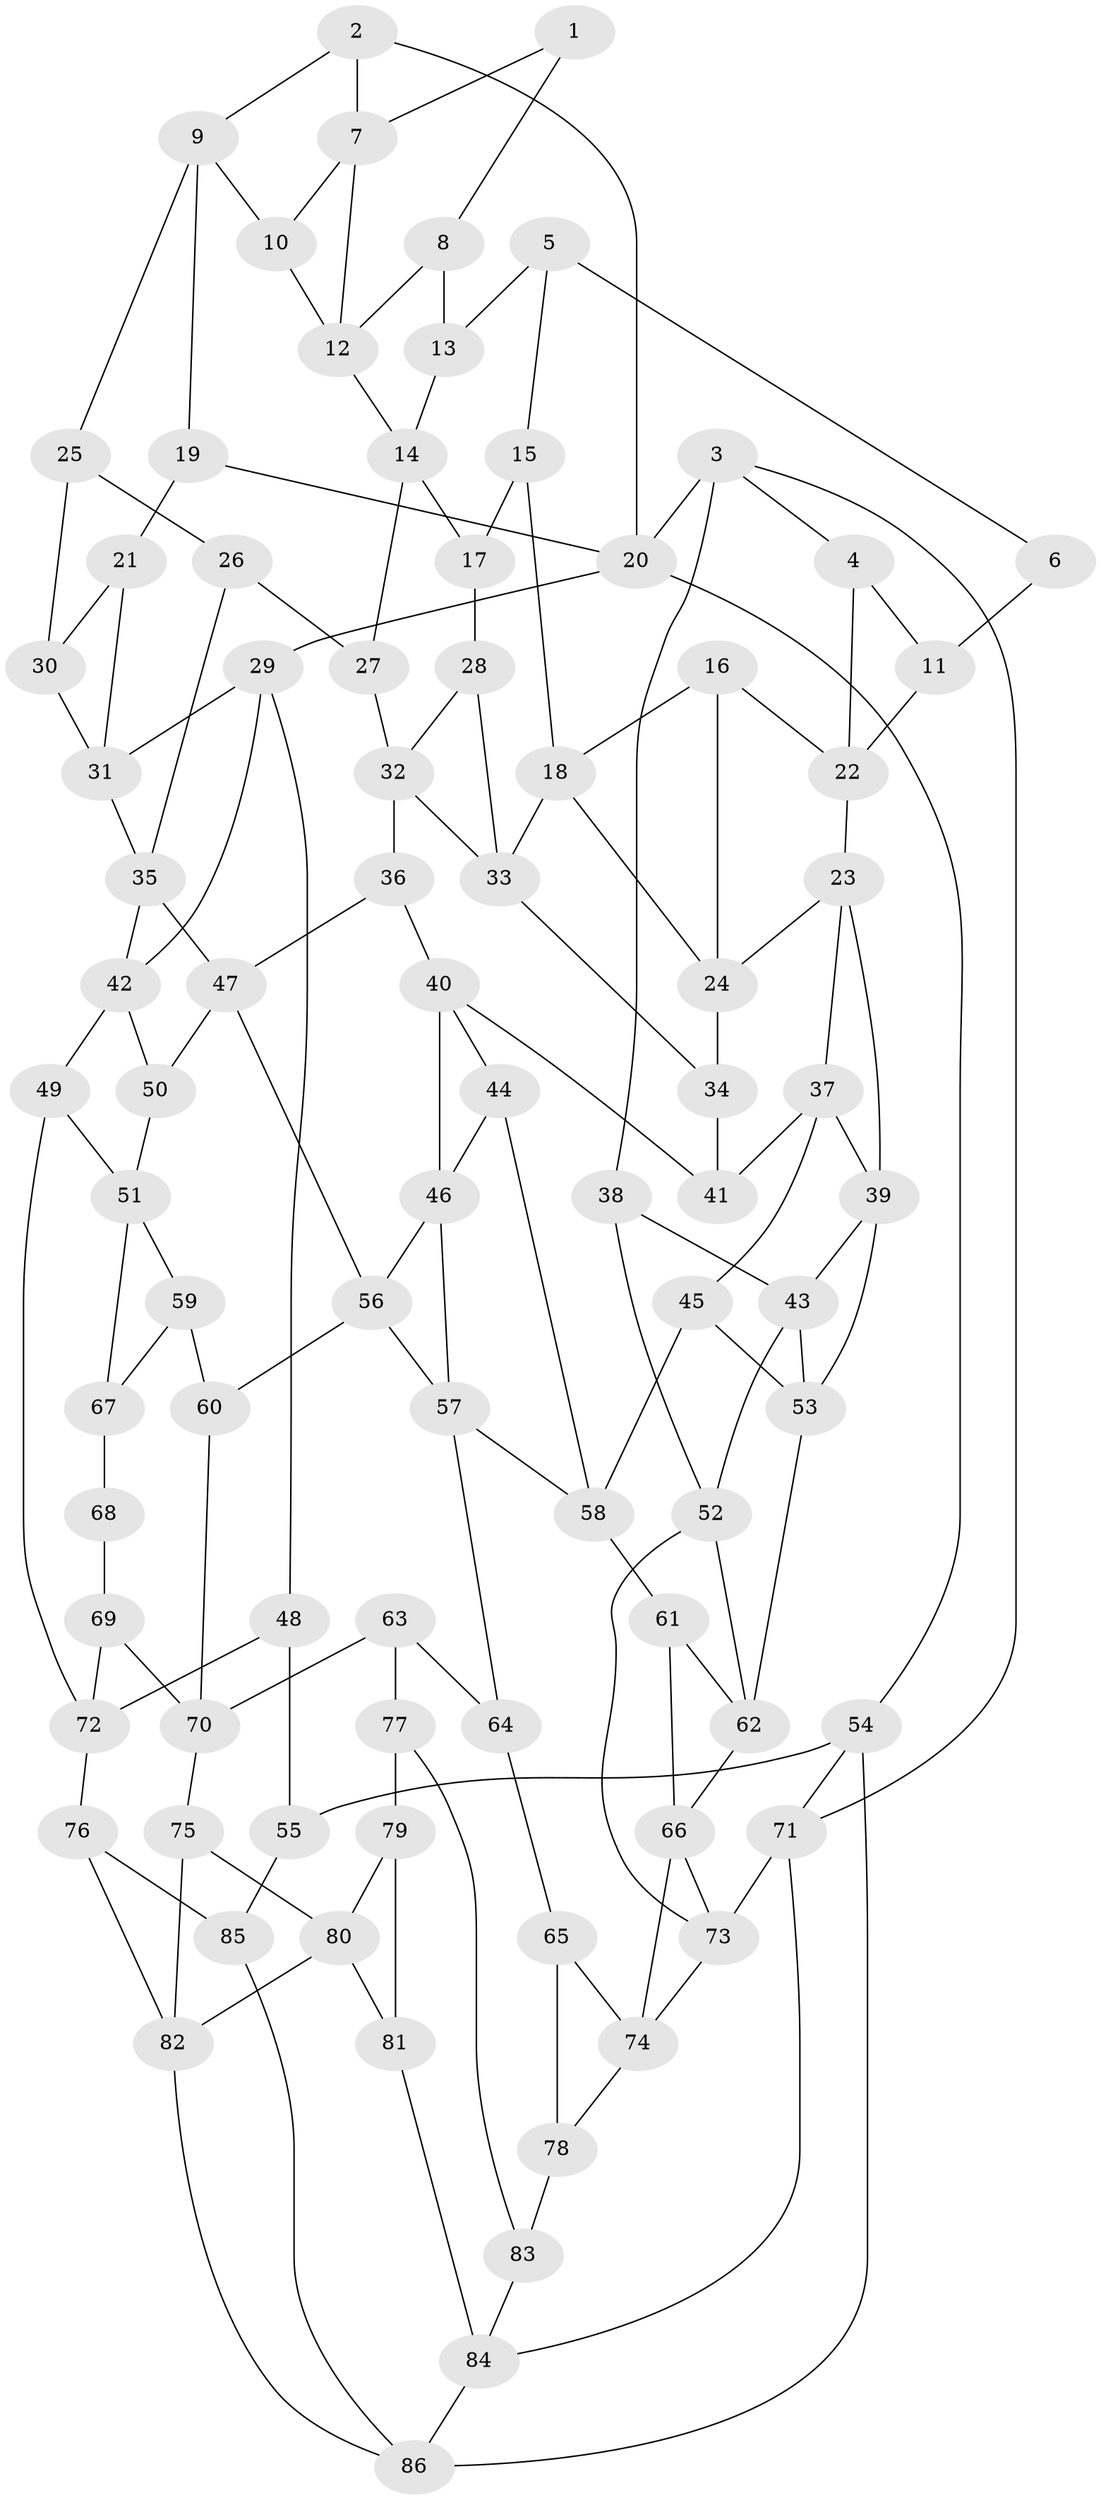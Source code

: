 // original degree distribution, {3: 0.014084507042253521, 4: 0.2323943661971831, 5: 0.5352112676056338, 6: 0.21830985915492956}
// Generated by graph-tools (version 1.1) at 2025/38/03/04/25 23:38:33]
// undirected, 86 vertices, 148 edges
graph export_dot {
  node [color=gray90,style=filled];
  1;
  2;
  3;
  4;
  5;
  6;
  7;
  8;
  9;
  10;
  11;
  12;
  13;
  14;
  15;
  16;
  17;
  18;
  19;
  20;
  21;
  22;
  23;
  24;
  25;
  26;
  27;
  28;
  29;
  30;
  31;
  32;
  33;
  34;
  35;
  36;
  37;
  38;
  39;
  40;
  41;
  42;
  43;
  44;
  45;
  46;
  47;
  48;
  49;
  50;
  51;
  52;
  53;
  54;
  55;
  56;
  57;
  58;
  59;
  60;
  61;
  62;
  63;
  64;
  65;
  66;
  67;
  68;
  69;
  70;
  71;
  72;
  73;
  74;
  75;
  76;
  77;
  78;
  79;
  80;
  81;
  82;
  83;
  84;
  85;
  86;
  1 -- 7 [weight=1.0];
  1 -- 8 [weight=1.0];
  2 -- 7 [weight=1.0];
  2 -- 9 [weight=1.0];
  2 -- 20 [weight=1.0];
  3 -- 4 [weight=1.0];
  3 -- 20 [weight=1.0];
  3 -- 38 [weight=1.0];
  3 -- 71 [weight=1.0];
  4 -- 11 [weight=1.0];
  4 -- 22 [weight=1.0];
  5 -- 6 [weight=1.0];
  5 -- 13 [weight=1.0];
  5 -- 15 [weight=1.0];
  6 -- 11 [weight=2.0];
  7 -- 10 [weight=1.0];
  7 -- 12 [weight=1.0];
  8 -- 12 [weight=1.0];
  8 -- 13 [weight=2.0];
  9 -- 10 [weight=1.0];
  9 -- 19 [weight=1.0];
  9 -- 25 [weight=1.0];
  10 -- 12 [weight=1.0];
  11 -- 22 [weight=1.0];
  12 -- 14 [weight=1.0];
  13 -- 14 [weight=1.0];
  14 -- 17 [weight=1.0];
  14 -- 27 [weight=1.0];
  15 -- 17 [weight=1.0];
  15 -- 18 [weight=1.0];
  16 -- 18 [weight=1.0];
  16 -- 22 [weight=1.0];
  16 -- 24 [weight=1.0];
  17 -- 28 [weight=2.0];
  18 -- 24 [weight=1.0];
  18 -- 33 [weight=1.0];
  19 -- 20 [weight=1.0];
  19 -- 21 [weight=2.0];
  20 -- 29 [weight=1.0];
  20 -- 54 [weight=1.0];
  21 -- 30 [weight=1.0];
  21 -- 31 [weight=1.0];
  22 -- 23 [weight=1.0];
  23 -- 24 [weight=1.0];
  23 -- 37 [weight=1.0];
  23 -- 39 [weight=1.0];
  24 -- 34 [weight=1.0];
  25 -- 26 [weight=1.0];
  25 -- 30 [weight=2.0];
  26 -- 27 [weight=1.0];
  26 -- 35 [weight=1.0];
  27 -- 32 [weight=1.0];
  28 -- 32 [weight=1.0];
  28 -- 33 [weight=1.0];
  29 -- 31 [weight=1.0];
  29 -- 42 [weight=1.0];
  29 -- 48 [weight=1.0];
  30 -- 31 [weight=1.0];
  31 -- 35 [weight=1.0];
  32 -- 33 [weight=1.0];
  32 -- 36 [weight=1.0];
  33 -- 34 [weight=1.0];
  34 -- 41 [weight=2.0];
  35 -- 42 [weight=1.0];
  35 -- 47 [weight=1.0];
  36 -- 40 [weight=1.0];
  36 -- 47 [weight=1.0];
  37 -- 39 [weight=1.0];
  37 -- 41 [weight=1.0];
  37 -- 45 [weight=1.0];
  38 -- 43 [weight=1.0];
  38 -- 52 [weight=1.0];
  39 -- 43 [weight=1.0];
  39 -- 53 [weight=1.0];
  40 -- 41 [weight=1.0];
  40 -- 44 [weight=1.0];
  40 -- 46 [weight=1.0];
  42 -- 49 [weight=1.0];
  42 -- 50 [weight=1.0];
  43 -- 52 [weight=1.0];
  43 -- 53 [weight=1.0];
  44 -- 46 [weight=1.0];
  44 -- 58 [weight=1.0];
  45 -- 53 [weight=1.0];
  45 -- 58 [weight=1.0];
  46 -- 56 [weight=1.0];
  46 -- 57 [weight=1.0];
  47 -- 50 [weight=1.0];
  47 -- 56 [weight=1.0];
  48 -- 55 [weight=1.0];
  48 -- 72 [weight=1.0];
  49 -- 51 [weight=1.0];
  49 -- 72 [weight=1.0];
  50 -- 51 [weight=1.0];
  51 -- 59 [weight=1.0];
  51 -- 67 [weight=1.0];
  52 -- 62 [weight=1.0];
  52 -- 73 [weight=1.0];
  53 -- 62 [weight=1.0];
  54 -- 55 [weight=1.0];
  54 -- 71 [weight=1.0];
  54 -- 86 [weight=1.0];
  55 -- 85 [weight=2.0];
  56 -- 57 [weight=1.0];
  56 -- 60 [weight=1.0];
  57 -- 58 [weight=1.0];
  57 -- 64 [weight=1.0];
  58 -- 61 [weight=1.0];
  59 -- 60 [weight=1.0];
  59 -- 67 [weight=1.0];
  60 -- 70 [weight=1.0];
  61 -- 62 [weight=1.0];
  61 -- 66 [weight=1.0];
  62 -- 66 [weight=1.0];
  63 -- 64 [weight=1.0];
  63 -- 70 [weight=1.0];
  63 -- 77 [weight=1.0];
  64 -- 65 [weight=1.0];
  65 -- 74 [weight=1.0];
  65 -- 78 [weight=1.0];
  66 -- 73 [weight=1.0];
  66 -- 74 [weight=1.0];
  67 -- 68 [weight=2.0];
  68 -- 69 [weight=1.0];
  69 -- 70 [weight=1.0];
  69 -- 72 [weight=1.0];
  70 -- 75 [weight=1.0];
  71 -- 73 [weight=1.0];
  71 -- 84 [weight=1.0];
  72 -- 76 [weight=1.0];
  73 -- 74 [weight=1.0];
  74 -- 78 [weight=1.0];
  75 -- 80 [weight=1.0];
  75 -- 82 [weight=1.0];
  76 -- 82 [weight=1.0];
  76 -- 85 [weight=1.0];
  77 -- 79 [weight=2.0];
  77 -- 83 [weight=1.0];
  78 -- 83 [weight=2.0];
  79 -- 80 [weight=1.0];
  79 -- 81 [weight=1.0];
  80 -- 81 [weight=1.0];
  80 -- 82 [weight=1.0];
  81 -- 84 [weight=1.0];
  82 -- 86 [weight=1.0];
  83 -- 84 [weight=1.0];
  84 -- 86 [weight=1.0];
  85 -- 86 [weight=1.0];
}
